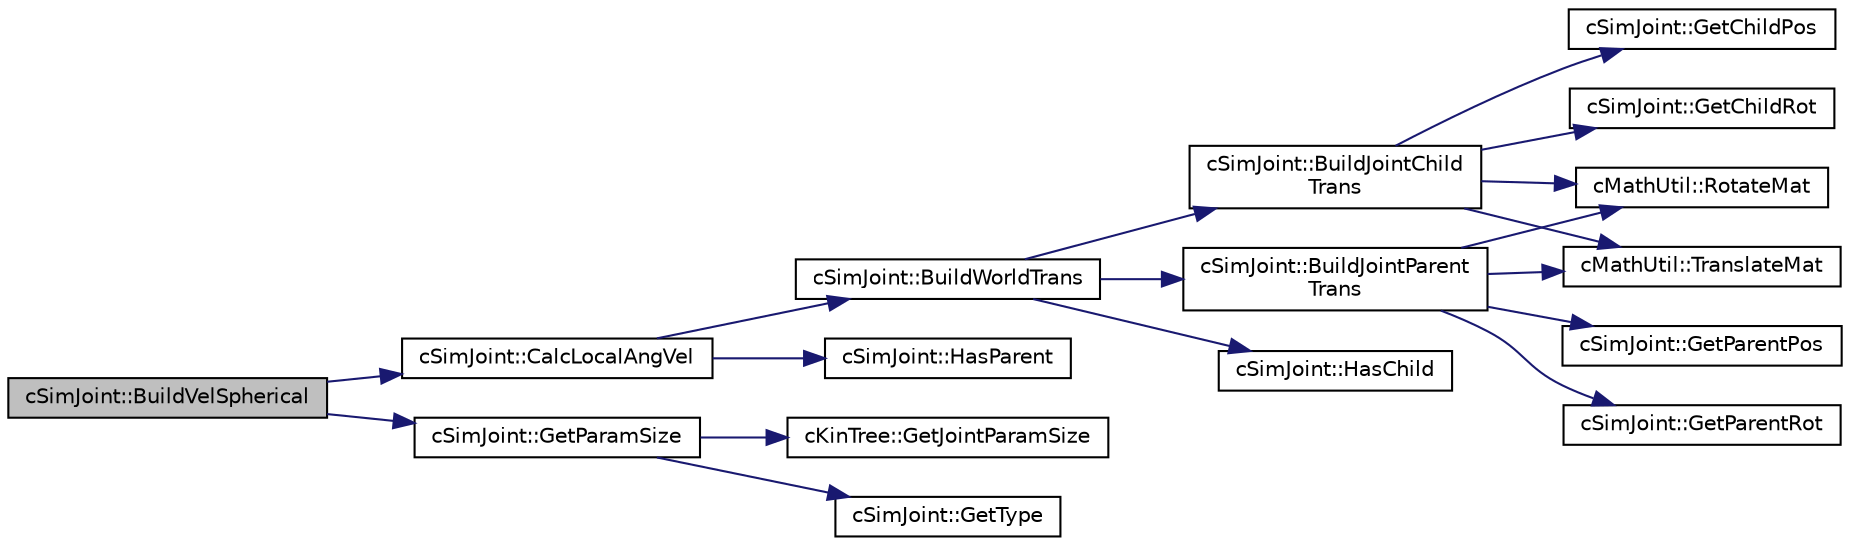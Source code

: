 digraph "cSimJoint::BuildVelSpherical"
{
 // LATEX_PDF_SIZE
  edge [fontname="Helvetica",fontsize="10",labelfontname="Helvetica",labelfontsize="10"];
  node [fontname="Helvetica",fontsize="10",shape=record];
  rankdir="LR";
  Node1 [label="cSimJoint::BuildVelSpherical",height=0.2,width=0.4,color="black", fillcolor="grey75", style="filled", fontcolor="black",tooltip=" "];
  Node1 -> Node2 [color="midnightblue",fontsize="10",style="solid",fontname="Helvetica"];
  Node2 [label="cSimJoint::CalcLocalAngVel",height=0.2,width=0.4,color="black", fillcolor="white", style="filled",URL="$classc_sim_joint.html#a4b39db4c5db48f3348cc17c7896fef7b",tooltip=" "];
  Node2 -> Node3 [color="midnightblue",fontsize="10",style="solid",fontname="Helvetica"];
  Node3 [label="cSimJoint::BuildWorldTrans",height=0.2,width=0.4,color="black", fillcolor="white", style="filled",URL="$classc_sim_joint.html#af84d3879a4bcbd31fadabdd822067f73",tooltip=" "];
  Node3 -> Node4 [color="midnightblue",fontsize="10",style="solid",fontname="Helvetica"];
  Node4 [label="cSimJoint::BuildJointChild\lTrans",height=0.2,width=0.4,color="black", fillcolor="white", style="filled",URL="$classc_sim_joint.html#aeca7bfa2654a84a5cb3335a4e3183705",tooltip=" "];
  Node4 -> Node5 [color="midnightblue",fontsize="10",style="solid",fontname="Helvetica"];
  Node5 [label="cSimJoint::GetChildPos",height=0.2,width=0.4,color="black", fillcolor="white", style="filled",URL="$classc_sim_joint.html#a782fc698f3d3d5d50d1d09a6e88e5b2b",tooltip=" "];
  Node4 -> Node6 [color="midnightblue",fontsize="10",style="solid",fontname="Helvetica"];
  Node6 [label="cSimJoint::GetChildRot",height=0.2,width=0.4,color="black", fillcolor="white", style="filled",URL="$classc_sim_joint.html#a559e5c8b1c908581b08ec2ca725612aa",tooltip=" "];
  Node4 -> Node7 [color="midnightblue",fontsize="10",style="solid",fontname="Helvetica"];
  Node7 [label="cMathUtil::RotateMat",height=0.2,width=0.4,color="black", fillcolor="white", style="filled",URL="$classc_math_util.html#a551bc548582ac0db39df5a58feca1f0a",tooltip=" "];
  Node4 -> Node8 [color="midnightblue",fontsize="10",style="solid",fontname="Helvetica"];
  Node8 [label="cMathUtil::TranslateMat",height=0.2,width=0.4,color="black", fillcolor="white", style="filled",URL="$classc_math_util.html#a5550ed48f8beaccbf6827db839ccf542",tooltip=" "];
  Node3 -> Node9 [color="midnightblue",fontsize="10",style="solid",fontname="Helvetica"];
  Node9 [label="cSimJoint::BuildJointParent\lTrans",height=0.2,width=0.4,color="black", fillcolor="white", style="filled",URL="$classc_sim_joint.html#aa07c6dc91e5d4499d4b91af5ffea5cd1",tooltip=" "];
  Node9 -> Node10 [color="midnightblue",fontsize="10",style="solid",fontname="Helvetica"];
  Node10 [label="cSimJoint::GetParentPos",height=0.2,width=0.4,color="black", fillcolor="white", style="filled",URL="$classc_sim_joint.html#a0a6d80ab34fde67e22fbe6cf5a79b42d",tooltip=" "];
  Node9 -> Node11 [color="midnightblue",fontsize="10",style="solid",fontname="Helvetica"];
  Node11 [label="cSimJoint::GetParentRot",height=0.2,width=0.4,color="black", fillcolor="white", style="filled",URL="$classc_sim_joint.html#a5deda522c66f16c9aa11fdd80ab642d7",tooltip=" "];
  Node9 -> Node7 [color="midnightblue",fontsize="10",style="solid",fontname="Helvetica"];
  Node9 -> Node8 [color="midnightblue",fontsize="10",style="solid",fontname="Helvetica"];
  Node3 -> Node12 [color="midnightblue",fontsize="10",style="solid",fontname="Helvetica"];
  Node12 [label="cSimJoint::HasChild",height=0.2,width=0.4,color="black", fillcolor="white", style="filled",URL="$classc_sim_joint.html#acc56c9ae7bfa81c76ab92928535e2030",tooltip=" "];
  Node2 -> Node13 [color="midnightblue",fontsize="10",style="solid",fontname="Helvetica"];
  Node13 [label="cSimJoint::HasParent",height=0.2,width=0.4,color="black", fillcolor="white", style="filled",URL="$classc_sim_joint.html#a20b61e516dbcd716cc5fef7522bd7d9c",tooltip=" "];
  Node1 -> Node14 [color="midnightblue",fontsize="10",style="solid",fontname="Helvetica"];
  Node14 [label="cSimJoint::GetParamSize",height=0.2,width=0.4,color="black", fillcolor="white", style="filled",URL="$classc_sim_joint.html#af16adf0e4f5a53862cd0cb98a6fb29c9",tooltip=" "];
  Node14 -> Node15 [color="midnightblue",fontsize="10",style="solid",fontname="Helvetica"];
  Node15 [label="cKinTree::GetJointParamSize",height=0.2,width=0.4,color="black", fillcolor="white", style="filled",URL="$classc_kin_tree.html#a9c308e9e4654d96bcc47ba02770a06ea",tooltip=" "];
  Node14 -> Node16 [color="midnightblue",fontsize="10",style="solid",fontname="Helvetica"];
  Node16 [label="cSimJoint::GetType",height=0.2,width=0.4,color="black", fillcolor="white", style="filled",URL="$classc_sim_joint.html#a4b26fdef1048fcd9c9711a648c13ca1f",tooltip=" "];
}
